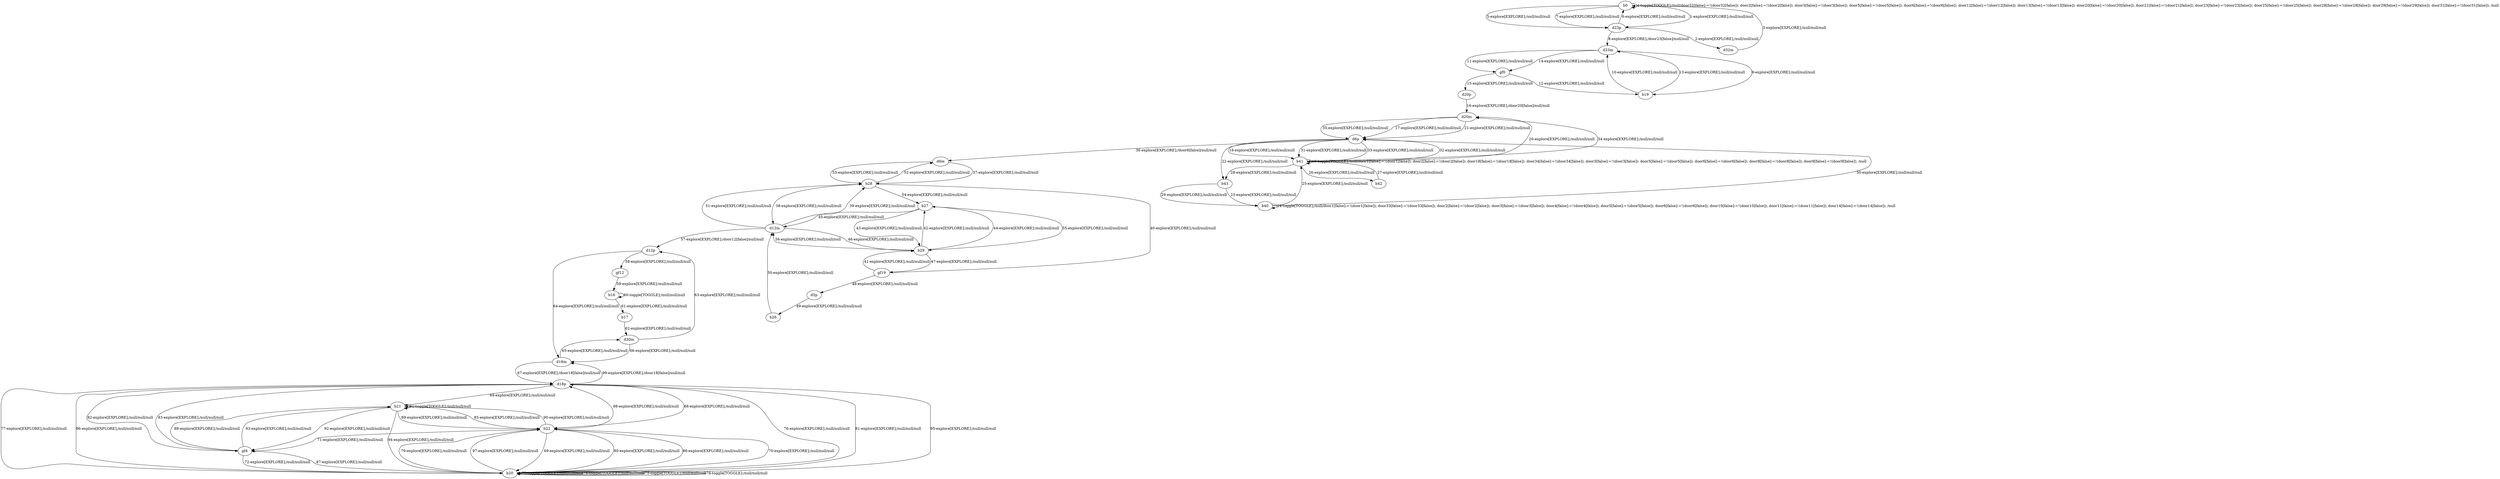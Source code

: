 # Total number of goals covered by this test: 1
# d18p --> d18m

digraph g {
"b0" -> "d23p" [label = "1-explore[EXPLORE];/null/null/null"];
"d23p" -> "d32m" [label = "2-explore[EXPLORE];/null/null/null"];
"d32m" -> "b0" [label = "3-explore[EXPLORE];/null/null/null"];
"b0" -> "b0" [label = "4-toggle[TOGGLE];/null/door32[false]:=!(door32[false]); door2[false]:=!(door2[false]); door3[false]:=!(door3[false]); door5[false]:=!(door5[false]); door6[false]:=!(door6[false]); door12[false]:=!(door12[false]); door13[false]:=!(door13[false]); door20[false]:=!(door20[false]); door21[false]:=!(door21[false]); door23[false]:=!(door23[false]); door25[false]:=!(door25[false]); door28[false]:=!(door28[false]); door29[false]:=!(door29[false]); door31[false]:=!(door31[false]); /null"];
"b0" -> "d23p" [label = "5-explore[EXPLORE];/null/null/null"];
"d23p" -> "b0" [label = "6-explore[EXPLORE];/null/null/null"];
"b0" -> "d23p" [label = "7-explore[EXPLORE];/null/null/null"];
"d23p" -> "d23m" [label = "8-explore[EXPLORE];/door23[false]/null/null"];
"d23m" -> "b19" [label = "9-explore[EXPLORE];/null/null/null"];
"b19" -> "d23m" [label = "10-explore[EXPLORE];/null/null/null"];
"d23m" -> "gf0" [label = "11-explore[EXPLORE];/null/null/null"];
"gf0" -> "b19" [label = "12-explore[EXPLORE];/null/null/null"];
"b19" -> "d23m" [label = "13-explore[EXPLORE];/null/null/null"];
"d23m" -> "gf0" [label = "14-explore[EXPLORE];/null/null/null"];
"gf0" -> "d20p" [label = "15-explore[EXPLORE];/null/null/null"];
"d20p" -> "d20m" [label = "16-explore[EXPLORE];/door20[false]/null/null"];
"d20m" -> "d6p" [label = "17-explore[EXPLORE];/null/null/null"];
"d6p" -> "b41" [label = "18-explore[EXPLORE];/null/null/null"];
"b41" -> "b41" [label = "19-toggle[TOGGLE];/null/door1[false]:=!(door1[false]); door2[false]:=!(door2[false]); door18[false]:=!(door18[false]); door34[false]:=!(door34[false]); door3[false]:=!(door3[false]); door5[false]:=!(door5[false]); door6[false]:=!(door6[false]); door8[false]:=!(door8[false]); door9[false]:=!(door9[false]); /null"];
"b41" -> "d20m" [label = "20-explore[EXPLORE];/null/null/null"];
"d20m" -> "d6p" [label = "21-explore[EXPLORE];/null/null/null"];
"d6p" -> "b43" [label = "22-explore[EXPLORE];/null/null/null"];
"b43" -> "b40" [label = "23-explore[EXPLORE];/null/null/null"];
"b40" -> "b40" [label = "24-toggle[TOGGLE];/null/door1[false]:=!(door1[false]); door33[false]:=!(door33[false]); door2[false]:=!(door2[false]); door3[false]:=!(door3[false]); door4[false]:=!(door4[false]); door5[false]:=!(door5[false]); door6[false]:=!(door6[false]); door10[false]:=!(door10[false]); door11[false]:=!(door11[false]); door14[false]:=!(door14[false]); /null"];
"b40" -> "b41" [label = "25-explore[EXPLORE];/null/null/null"];
"b41" -> "b42" [label = "26-explore[EXPLORE];/null/null/null"];
"b42" -> "b41" [label = "27-explore[EXPLORE];/null/null/null"];
"b41" -> "b43" [label = "28-explore[EXPLORE];/null/null/null"];
"b43" -> "b40" [label = "29-explore[EXPLORE];/null/null/null"];
"b40" -> "d6p" [label = "30-explore[EXPLORE];/null/null/null"];
"d6p" -> "b41" [label = "31-explore[EXPLORE];/null/null/null"];
"b41" -> "d6p" [label = "32-explore[EXPLORE];/null/null/null"];
"d6p" -> "b41" [label = "33-explore[EXPLORE];/null/null/null"];
"b41" -> "d20m" [label = "34-explore[EXPLORE];/null/null/null"];
"d20m" -> "d6p" [label = "35-explore[EXPLORE];/null/null/null"];
"d6p" -> "d6m" [label = "36-explore[EXPLORE];/door6[false]/null/null"];
"d6m" -> "b28" [label = "37-explore[EXPLORE];/null/null/null"];
"b28" -> "d12m" [label = "38-explore[EXPLORE];/null/null/null"];
"d12m" -> "b28" [label = "39-explore[EXPLORE];/null/null/null"];
"b28" -> "gf19" [label = "40-explore[EXPLORE];/null/null/null"];
"gf19" -> "b29" [label = "41-explore[EXPLORE];/null/null/null"];
"b29" -> "b27" [label = "42-explore[EXPLORE];/null/null/null"];
"b27" -> "b29" [label = "43-explore[EXPLORE];/null/null/null"];
"b29" -> "b27" [label = "44-explore[EXPLORE];/null/null/null"];
"b27" -> "d12m" [label = "45-explore[EXPLORE];/null/null/null"];
"d12m" -> "b29" [label = "46-explore[EXPLORE];/null/null/null"];
"b29" -> "gf19" [label = "47-explore[EXPLORE];/null/null/null"];
"gf19" -> "d5p" [label = "48-explore[EXPLORE];/null/null/null"];
"d5p" -> "b26" [label = "49-explore[EXPLORE];/null/null/null"];
"b26" -> "d12m" [label = "50-explore[EXPLORE];/null/null/null"];
"d12m" -> "b28" [label = "51-explore[EXPLORE];/null/null/null"];
"b28" -> "d6m" [label = "52-explore[EXPLORE];/null/null/null"];
"d6m" -> "b28" [label = "53-explore[EXPLORE];/null/null/null"];
"b28" -> "b27" [label = "54-explore[EXPLORE];/null/null/null"];
"b27" -> "b29" [label = "55-explore[EXPLORE];/null/null/null"];
"b29" -> "d12m" [label = "56-explore[EXPLORE];/null/null/null"];
"d12m" -> "d12p" [label = "57-explore[EXPLORE];/door12[false]/null/null"];
"d12p" -> "gf12" [label = "58-explore[EXPLORE];/null/null/null"];
"gf12" -> "b16" [label = "59-explore[EXPLORE];/null/null/null"];
"b16" -> "b16" [label = "60-toggle[TOGGLE];/null/null/null"];
"b16" -> "b17" [label = "61-explore[EXPLORE];/null/null/null"];
"b17" -> "d30m" [label = "62-explore[EXPLORE];/null/null/null"];
"d30m" -> "d12p" [label = "63-explore[EXPLORE];/null/null/null"];
"d12p" -> "d18m" [label = "64-explore[EXPLORE];/null/null/null"];
"d18m" -> "d30m" [label = "65-explore[EXPLORE];/null/null/null"];
"d30m" -> "d18m" [label = "66-explore[EXPLORE];/null/null/null"];
"d18m" -> "d18p" [label = "67-explore[EXPLORE];/door18[false]/null/null"];
"d18p" -> "b22" [label = "68-explore[EXPLORE];/null/null/null"];
"b22" -> "b20" [label = "69-explore[EXPLORE];/null/null/null"];
"b20" -> "b22" [label = "70-explore[EXPLORE];/null/null/null"];
"b22" -> "gf4" [label = "71-explore[EXPLORE];/null/null/null"];
"gf4" -> "b20" [label = "72-explore[EXPLORE];/null/null/null"];
"b20" -> "b20" [label = "73-toggle[TOGGLE];/null/null/null"];
"b20" -> "b20" [label = "74-toggle[TOGGLE];/null/null/null"];
"b20" -> "b20" [label = "75-toggle[TOGGLE];/null/null/null"];
"b20" -> "d18p" [label = "76-explore[EXPLORE];/null/null/null"];
"d18p" -> "b20" [label = "77-explore[EXPLORE];/null/null/null"];
"b20" -> "b20" [label = "78-toggle[TOGGLE];/null/null/null"];
"b20" -> "b22" [label = "79-explore[EXPLORE];/null/null/null"];
"b22" -> "b20" [label = "80-explore[EXPLORE];/null/null/null"];
"b20" -> "d18p" [label = "81-explore[EXPLORE];/null/null/null"];
"d18p" -> "gf4" [label = "82-explore[EXPLORE];/null/null/null"];
"gf4" -> "d18p" [label = "83-explore[EXPLORE];/null/null/null"];
"d18p" -> "b21" [label = "84-explore[EXPLORE];/null/null/null"];
"b21" -> "b22" [label = "85-explore[EXPLORE];/null/null/null"];
"b22" -> "b20" [label = "86-explore[EXPLORE];/null/null/null"];
"b20" -> "gf4" [label = "87-explore[EXPLORE];/null/null/null"];
"gf4" -> "b21" [label = "88-explore[EXPLORE];/null/null/null"];
"b21" -> "b22" [label = "89-explore[EXPLORE];/null/null/null"];
"b22" -> "b21" [label = "90-explore[EXPLORE];/null/null/null"];
"b21" -> "b21" [label = "91-toggle[TOGGLE];/null/null/null"];
"b21" -> "gf4" [label = "92-explore[EXPLORE];/null/null/null"];
"gf4" -> "b21" [label = "93-explore[EXPLORE];/null/null/null"];
"b21" -> "b20" [label = "94-explore[EXPLORE];/null/null/null"];
"b20" -> "d18p" [label = "95-explore[EXPLORE];/null/null/null"];
"d18p" -> "b20" [label = "96-explore[EXPLORE];/null/null/null"];
"b20" -> "b22" [label = "97-explore[EXPLORE];/null/null/null"];
"b22" -> "d18p" [label = "98-explore[EXPLORE];/null/null/null"];
"d18p" -> "d18m" [label = "99-explore[EXPLORE];/door18[false]/null/null"];
}